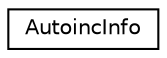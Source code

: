 digraph G
{
  edge [fontname="Helvetica",fontsize="10",labelfontname="Helvetica",labelfontsize="10"];
  node [fontname="Helvetica",fontsize="10",shape=record];
  rankdir=LR;
  Node1 [label="AutoincInfo",height=0.2,width=0.4,color="black", fillcolor="white", style="filled",URL="$structAutoincInfo.html"];
}
